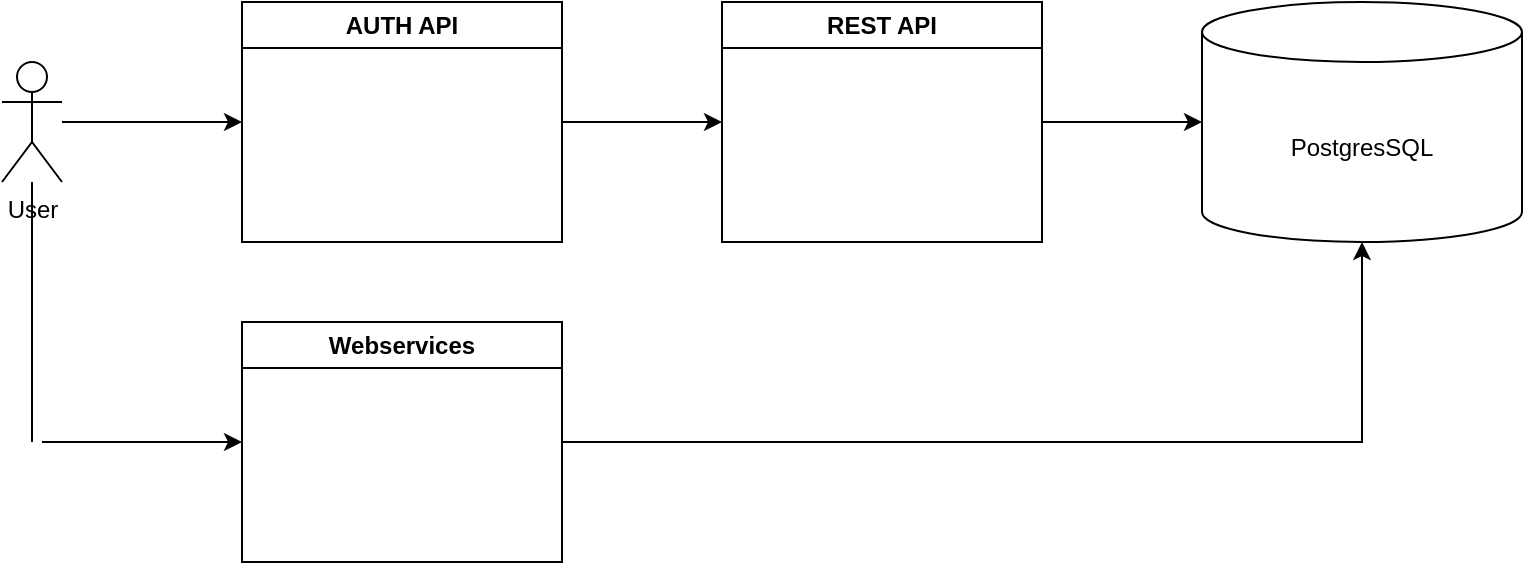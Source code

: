 <mxfile version="20.8.3" type="device"><diagram id="gw_y79UgvqH2hUCu-aek" name="Page-1"><mxGraphModel dx="2074" dy="1156" grid="1" gridSize="10" guides="1" tooltips="1" connect="1" arrows="1" fold="1" page="1" pageScale="1" pageWidth="850" pageHeight="1100" math="0" shadow="0"><root><mxCell id="0"/><mxCell id="1" parent="0"/><mxCell id="ZIztSmo8kdvessZXYk1c-3" style="edgeStyle=orthogonalEdgeStyle;rounded=0;orthogonalLoop=1;jettySize=auto;html=1;entryX=0;entryY=0.5;entryDx=0;entryDy=0;" edge="1" parent="1" source="ZIztSmo8kdvessZXYk1c-1" target="ZIztSmo8kdvessZXYk1c-2"><mxGeometry relative="1" as="geometry"/></mxCell><mxCell id="ZIztSmo8kdvessZXYk1c-1" value="AUTH API" style="swimlane;whiteSpace=wrap;html=1;" vertex="1" parent="1"><mxGeometry x="160" y="160" width="160" height="120" as="geometry"/></mxCell><mxCell id="ZIztSmo8kdvessZXYk1c-9" style="edgeStyle=orthogonalEdgeStyle;rounded=0;orthogonalLoop=1;jettySize=auto;html=1;entryX=0;entryY=0.5;entryDx=0;entryDy=0;entryPerimeter=0;" edge="1" parent="1" source="ZIztSmo8kdvessZXYk1c-2" target="ZIztSmo8kdvessZXYk1c-8"><mxGeometry relative="1" as="geometry"/></mxCell><mxCell id="ZIztSmo8kdvessZXYk1c-2" value="REST API" style="swimlane;whiteSpace=wrap;html=1;" vertex="1" parent="1"><mxGeometry x="400" y="160" width="160" height="120" as="geometry"/></mxCell><mxCell id="ZIztSmo8kdvessZXYk1c-11" style="edgeStyle=orthogonalEdgeStyle;rounded=0;orthogonalLoop=1;jettySize=auto;html=1;entryX=0;entryY=0.5;entryDx=0;entryDy=0;" edge="1" parent="1" source="ZIztSmo8kdvessZXYk1c-4" target="ZIztSmo8kdvessZXYk1c-1"><mxGeometry relative="1" as="geometry"/></mxCell><mxCell id="ZIztSmo8kdvessZXYk1c-12" style="edgeStyle=orthogonalEdgeStyle;rounded=0;orthogonalLoop=1;jettySize=auto;html=1;endArrow=none;endFill=0;" edge="1" parent="1" source="ZIztSmo8kdvessZXYk1c-4"><mxGeometry relative="1" as="geometry"><mxPoint x="55" y="380" as="targetPoint"/></mxGeometry></mxCell><mxCell id="ZIztSmo8kdvessZXYk1c-4" value="User" style="shape=umlActor;verticalLabelPosition=bottom;verticalAlign=top;html=1;outlineConnect=0;" vertex="1" parent="1"><mxGeometry x="40" y="190" width="30" height="60" as="geometry"/></mxCell><mxCell id="ZIztSmo8kdvessZXYk1c-10" style="edgeStyle=orthogonalEdgeStyle;rounded=0;orthogonalLoop=1;jettySize=auto;html=1;entryX=0.5;entryY=1;entryDx=0;entryDy=0;entryPerimeter=0;" edge="1" parent="1" source="ZIztSmo8kdvessZXYk1c-7" target="ZIztSmo8kdvessZXYk1c-8"><mxGeometry relative="1" as="geometry"/></mxCell><mxCell id="ZIztSmo8kdvessZXYk1c-13" style="edgeStyle=orthogonalEdgeStyle;rounded=0;orthogonalLoop=1;jettySize=auto;html=1;endArrow=none;endFill=0;startArrow=classic;startFill=1;" edge="1" parent="1" source="ZIztSmo8kdvessZXYk1c-7"><mxGeometry relative="1" as="geometry"><mxPoint x="60" y="380" as="targetPoint"/></mxGeometry></mxCell><mxCell id="ZIztSmo8kdvessZXYk1c-7" value="Webservices" style="swimlane;whiteSpace=wrap;html=1;" vertex="1" parent="1"><mxGeometry x="160" y="320" width="160" height="120" as="geometry"/></mxCell><mxCell id="ZIztSmo8kdvessZXYk1c-8" value="PostgresSQL" style="shape=cylinder3;whiteSpace=wrap;html=1;boundedLbl=1;backgroundOutline=1;size=15;" vertex="1" parent="1"><mxGeometry x="640" y="160" width="160" height="120" as="geometry"/></mxCell></root></mxGraphModel></diagram></mxfile>
